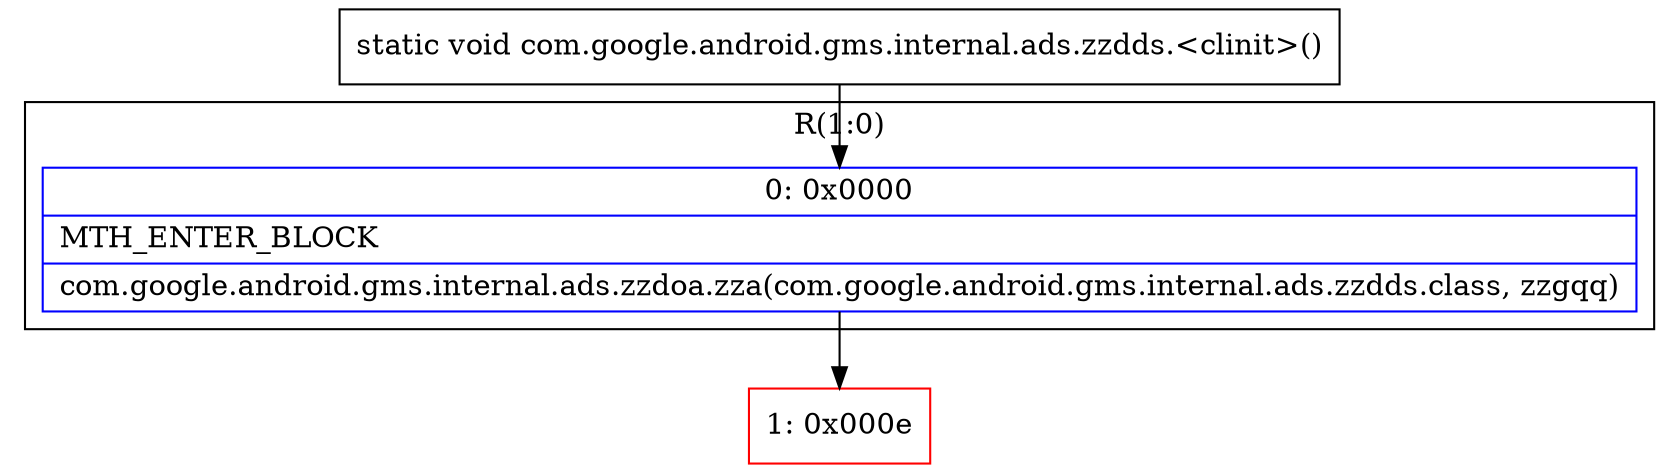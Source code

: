 digraph "CFG forcom.google.android.gms.internal.ads.zzdds.\<clinit\>()V" {
subgraph cluster_Region_1240992416 {
label = "R(1:0)";
node [shape=record,color=blue];
Node_0 [shape=record,label="{0\:\ 0x0000|MTH_ENTER_BLOCK\l|com.google.android.gms.internal.ads.zzdoa.zza(com.google.android.gms.internal.ads.zzdds.class, zzgqq)\l}"];
}
Node_1 [shape=record,color=red,label="{1\:\ 0x000e}"];
MethodNode[shape=record,label="{static void com.google.android.gms.internal.ads.zzdds.\<clinit\>() }"];
MethodNode -> Node_0;
Node_0 -> Node_1;
}

